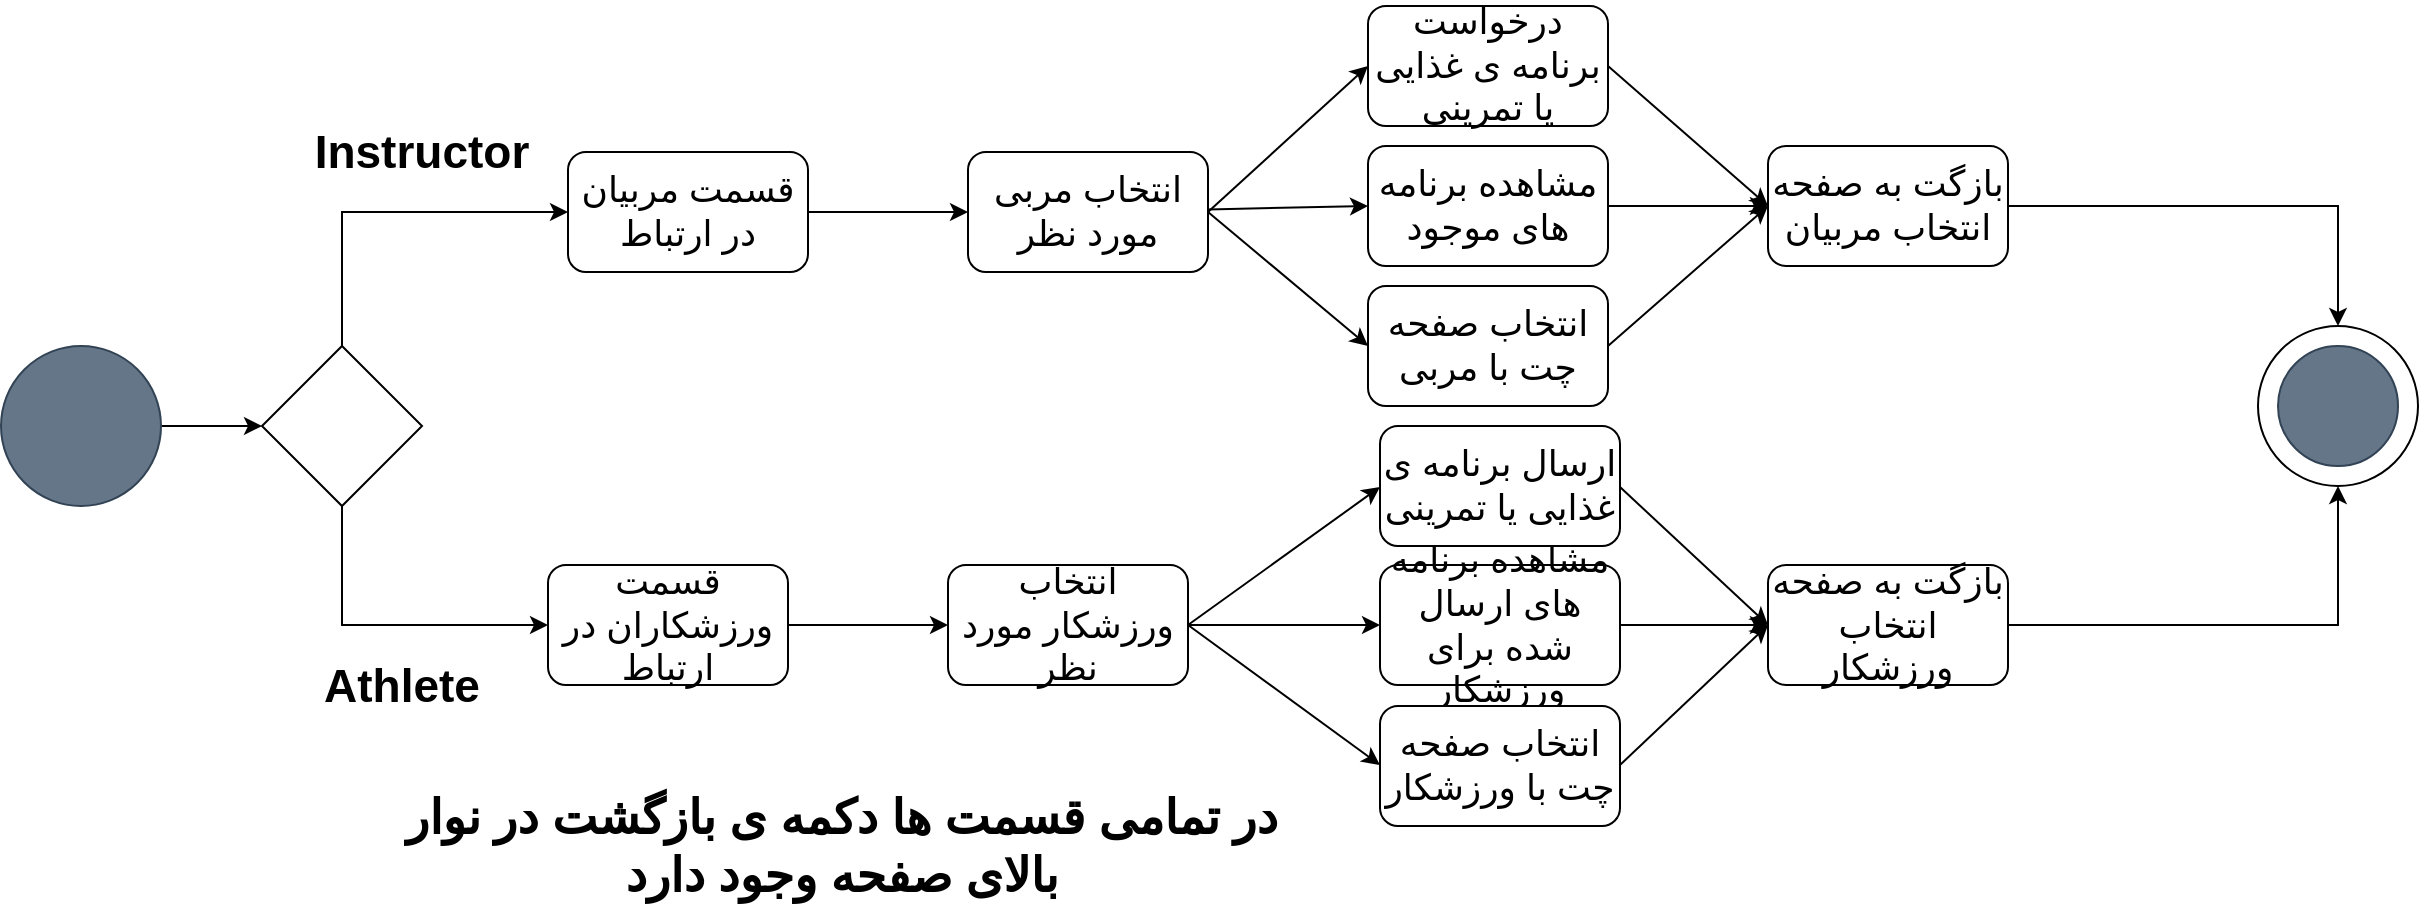 <mxfile version="12.2.3" type="github" pages="1">
  <diagram id="MDsHlCeejwf5DUwr1m0u" name="Page-1">
    <mxGraphModel dx="2557" dy="-292" grid="1" gridSize="10" guides="1" tooltips="1" connect="1" arrows="1" fold="1" page="1" pageScale="1" pageWidth="850" pageHeight="1100" math="0" shadow="0">
      <root>
        <mxCell id="0"/>
        <mxCell id="1" parent="0"/>
        <mxCell id="NJT6fK0iVDnFJrr9anFl-1" value="&lt;font style=&quot;font-size: 18px&quot;&gt;قسمت مربیان در ارتباط&lt;/font&gt;" style="rounded=1;whiteSpace=wrap;html=1;" vertex="1" parent="1">
          <mxGeometry x="-295" y="1533" width="120" height="60" as="geometry"/>
        </mxCell>
        <mxCell id="NJT6fK0iVDnFJrr9anFl-2" value="&lt;font style=&quot;font-size: 18px&quot;&gt;انتخاب مربی مورد نظر&lt;/font&gt;" style="rounded=1;whiteSpace=wrap;html=1;" vertex="1" parent="1">
          <mxGeometry x="-95" y="1533" width="120" height="60" as="geometry"/>
        </mxCell>
        <mxCell id="NJT6fK0iVDnFJrr9anFl-3" value="&lt;font style=&quot;font-size: 18px&quot;&gt;درخواست برنامه ی غذایی یا تمرینی&lt;/font&gt;" style="rounded=1;whiteSpace=wrap;html=1;" vertex="1" parent="1">
          <mxGeometry x="105" y="1460" width="120" height="60" as="geometry"/>
        </mxCell>
        <mxCell id="NJT6fK0iVDnFJrr9anFl-4" value="&lt;font style=&quot;font-size: 18px&quot;&gt;مشاهده برنامه های موجود&lt;/font&gt;" style="rounded=1;whiteSpace=wrap;html=1;" vertex="1" parent="1">
          <mxGeometry x="105" y="1530" width="120" height="60" as="geometry"/>
        </mxCell>
        <mxCell id="NJT6fK0iVDnFJrr9anFl-5" value="&lt;font style=&quot;font-size: 18px&quot;&gt;انتخاب صفحه چت با مربی&lt;/font&gt;" style="rounded=1;whiteSpace=wrap;html=1;" vertex="1" parent="1">
          <mxGeometry x="105" y="1600" width="120" height="60" as="geometry"/>
        </mxCell>
        <mxCell id="NJT6fK0iVDnFJrr9anFl-6" value="" style="endArrow=classic;html=1;exitX=1;exitY=0.5;exitDx=0;exitDy=0;entryX=0;entryY=0.5;entryDx=0;entryDy=0;" edge="1" parent="1" source="NJT6fK0iVDnFJrr9anFl-2" target="NJT6fK0iVDnFJrr9anFl-3">
          <mxGeometry width="50" height="50" relative="1" as="geometry">
            <mxPoint x="45" y="1580" as="sourcePoint"/>
            <mxPoint x="95" y="1530" as="targetPoint"/>
          </mxGeometry>
        </mxCell>
        <mxCell id="NJT6fK0iVDnFJrr9anFl-7" value="" style="endArrow=classic;html=1;entryX=0;entryY=0.5;entryDx=0;entryDy=0;" edge="1" parent="1" source="NJT6fK0iVDnFJrr9anFl-2" target="NJT6fK0iVDnFJrr9anFl-4">
          <mxGeometry width="50" height="50" relative="1" as="geometry">
            <mxPoint x="25" y="1613" as="sourcePoint"/>
            <mxPoint x="95.711" y="1563" as="targetPoint"/>
          </mxGeometry>
        </mxCell>
        <mxCell id="NJT6fK0iVDnFJrr9anFl-8" value="" style="endArrow=classic;html=1;exitX=1;exitY=0.5;exitDx=0;exitDy=0;entryX=0;entryY=0.5;entryDx=0;entryDy=0;" edge="1" parent="1" source="NJT6fK0iVDnFJrr9anFl-2" target="NJT6fK0iVDnFJrr9anFl-5">
          <mxGeometry width="50" height="50" relative="1" as="geometry">
            <mxPoint x="35" y="1630" as="sourcePoint"/>
            <mxPoint x="85" y="1580" as="targetPoint"/>
          </mxGeometry>
        </mxCell>
        <mxCell id="NJT6fK0iVDnFJrr9anFl-36" style="edgeStyle=orthogonalEdgeStyle;rounded=0;orthogonalLoop=1;jettySize=auto;html=1;exitX=1;exitY=0.5;exitDx=0;exitDy=0;entryX=0.5;entryY=0;entryDx=0;entryDy=0;" edge="1" parent="1" source="NJT6fK0iVDnFJrr9anFl-9" target="NJT6fK0iVDnFJrr9anFl-34">
          <mxGeometry relative="1" as="geometry"/>
        </mxCell>
        <mxCell id="NJT6fK0iVDnFJrr9anFl-9" value="&lt;font style=&quot;font-size: 18px&quot;&gt;بازگت به صفحه انتخاب مربیان&lt;/font&gt;" style="rounded=1;whiteSpace=wrap;html=1;" vertex="1" parent="1">
          <mxGeometry x="305" y="1530" width="120" height="60" as="geometry"/>
        </mxCell>
        <mxCell id="NJT6fK0iVDnFJrr9anFl-10" value="" style="endArrow=classic;html=1;entryX=0;entryY=0.5;entryDx=0;entryDy=0;" edge="1" parent="1" target="NJT6fK0iVDnFJrr9anFl-9">
          <mxGeometry width="50" height="50" relative="1" as="geometry">
            <mxPoint x="225" y="1560" as="sourcePoint"/>
            <mxPoint x="275" y="1510" as="targetPoint"/>
          </mxGeometry>
        </mxCell>
        <mxCell id="NJT6fK0iVDnFJrr9anFl-11" value="" style="endArrow=classic;html=1;exitX=1;exitY=0.5;exitDx=0;exitDy=0;entryX=0;entryY=0.5;entryDx=0;entryDy=0;" edge="1" parent="1" source="NJT6fK0iVDnFJrr9anFl-5" target="NJT6fK0iVDnFJrr9anFl-9">
          <mxGeometry width="50" height="50" relative="1" as="geometry">
            <mxPoint x="225" y="1650" as="sourcePoint"/>
            <mxPoint x="275" y="1600" as="targetPoint"/>
          </mxGeometry>
        </mxCell>
        <mxCell id="NJT6fK0iVDnFJrr9anFl-12" value="" style="endArrow=classic;html=1;exitX=1;exitY=0.5;exitDx=0;exitDy=0;entryX=0;entryY=0.5;entryDx=0;entryDy=0;" edge="1" parent="1" source="NJT6fK0iVDnFJrr9anFl-3" target="NJT6fK0iVDnFJrr9anFl-9">
          <mxGeometry width="50" height="50" relative="1" as="geometry">
            <mxPoint x="255" y="1510" as="sourcePoint"/>
            <mxPoint x="305" y="1460" as="targetPoint"/>
          </mxGeometry>
        </mxCell>
        <mxCell id="NJT6fK0iVDnFJrr9anFl-13" value="" style="endArrow=classic;html=1;entryX=0;entryY=0.5;entryDx=0;entryDy=0;exitX=1;exitY=0.5;exitDx=0;exitDy=0;" edge="1" parent="1" source="NJT6fK0iVDnFJrr9anFl-1" target="NJT6fK0iVDnFJrr9anFl-2">
          <mxGeometry width="50" height="50" relative="1" as="geometry">
            <mxPoint x="-155" y="1580" as="sourcePoint"/>
            <mxPoint x="-125" y="1510" as="targetPoint"/>
          </mxGeometry>
        </mxCell>
        <mxCell id="NJT6fK0iVDnFJrr9anFl-14" value="&lt;font style=&quot;font-size: 18px&quot;&gt;قسمت ورزشکاران در ارتباط&lt;/font&gt;" style="rounded=1;whiteSpace=wrap;html=1;" vertex="1" parent="1">
          <mxGeometry x="-305" y="1739.5" width="120" height="60" as="geometry"/>
        </mxCell>
        <mxCell id="NJT6fK0iVDnFJrr9anFl-15" value="&lt;font style=&quot;font-size: 18px&quot;&gt;انتخاب ورزشکار مورد نظر&lt;/font&gt;" style="rounded=1;whiteSpace=wrap;html=1;" vertex="1" parent="1">
          <mxGeometry x="-105" y="1739.5" width="120" height="60" as="geometry"/>
        </mxCell>
        <mxCell id="NJT6fK0iVDnFJrr9anFl-16" value="&lt;font style=&quot;font-size: 18px&quot;&gt;ارسال برنامه ی غذایی یا تمرینی&lt;/font&gt;" style="rounded=1;whiteSpace=wrap;html=1;" vertex="1" parent="1">
          <mxGeometry x="111" y="1670" width="120" height="60" as="geometry"/>
        </mxCell>
        <mxCell id="NJT6fK0iVDnFJrr9anFl-17" value="&lt;font style=&quot;font-size: 18px&quot;&gt;مشاهده برنامه های ارسال شده برای ورزشکار&lt;/font&gt;" style="rounded=1;whiteSpace=wrap;html=1;" vertex="1" parent="1">
          <mxGeometry x="111" y="1739.5" width="120" height="60" as="geometry"/>
        </mxCell>
        <mxCell id="NJT6fK0iVDnFJrr9anFl-18" value="&lt;font style=&quot;font-size: 18px&quot;&gt;انتخاب صفحه چت با ورزشکار&lt;/font&gt;" style="rounded=1;whiteSpace=wrap;html=1;" vertex="1" parent="1">
          <mxGeometry x="111" y="1810" width="120" height="60" as="geometry"/>
        </mxCell>
        <mxCell id="NJT6fK0iVDnFJrr9anFl-19" value="" style="endArrow=classic;html=1;exitX=1;exitY=0.5;exitDx=0;exitDy=0;entryX=0;entryY=0.5;entryDx=0;entryDy=0;" edge="1" parent="1" source="NJT6fK0iVDnFJrr9anFl-15">
          <mxGeometry width="50" height="50" relative="1" as="geometry">
            <mxPoint x="45" y="1609.5" as="sourcePoint"/>
            <mxPoint x="111" y="1700.5" as="targetPoint"/>
          </mxGeometry>
        </mxCell>
        <mxCell id="NJT6fK0iVDnFJrr9anFl-20" value="" style="endArrow=classic;html=1;entryX=0;entryY=0.5;entryDx=0;entryDy=0;" edge="1" parent="1" source="NJT6fK0iVDnFJrr9anFl-15" target="NJT6fK0iVDnFJrr9anFl-17">
          <mxGeometry width="50" height="50" relative="1" as="geometry">
            <mxPoint x="25" y="1642.5" as="sourcePoint"/>
            <mxPoint x="95.711" y="1592.5" as="targetPoint"/>
          </mxGeometry>
        </mxCell>
        <mxCell id="NJT6fK0iVDnFJrr9anFl-21" value="" style="endArrow=classic;html=1;exitX=1;exitY=0.5;exitDx=0;exitDy=0;entryX=0;entryY=0.5;entryDx=0;entryDy=0;" edge="1" parent="1" source="NJT6fK0iVDnFJrr9anFl-15">
          <mxGeometry width="50" height="50" relative="1" as="geometry">
            <mxPoint x="35" y="1659.5" as="sourcePoint"/>
            <mxPoint x="111" y="1839.5" as="targetPoint"/>
          </mxGeometry>
        </mxCell>
        <mxCell id="NJT6fK0iVDnFJrr9anFl-37" style="edgeStyle=orthogonalEdgeStyle;rounded=0;orthogonalLoop=1;jettySize=auto;html=1;exitX=1;exitY=0.5;exitDx=0;exitDy=0;entryX=0.5;entryY=1;entryDx=0;entryDy=0;" edge="1" parent="1" source="NJT6fK0iVDnFJrr9anFl-22" target="NJT6fK0iVDnFJrr9anFl-34">
          <mxGeometry relative="1" as="geometry"/>
        </mxCell>
        <mxCell id="NJT6fK0iVDnFJrr9anFl-22" value="&lt;font style=&quot;font-size: 18px&quot;&gt;بازگت به صفحه انتخاب ورزشکار&lt;/font&gt;" style="rounded=1;whiteSpace=wrap;html=1;" vertex="1" parent="1">
          <mxGeometry x="305" y="1739.5" width="120" height="60" as="geometry"/>
        </mxCell>
        <mxCell id="NJT6fK0iVDnFJrr9anFl-23" value="" style="endArrow=classic;html=1;entryX=0;entryY=0.5;entryDx=0;entryDy=0;exitX=1;exitY=0.5;exitDx=0;exitDy=0;" edge="1" parent="1" source="NJT6fK0iVDnFJrr9anFl-17">
          <mxGeometry width="50" height="50" relative="1" as="geometry">
            <mxPoint x="225" y="1589.5" as="sourcePoint"/>
            <mxPoint x="305" y="1769.5" as="targetPoint"/>
          </mxGeometry>
        </mxCell>
        <mxCell id="NJT6fK0iVDnFJrr9anFl-24" value="" style="endArrow=classic;html=1;exitX=1;exitY=0.5;exitDx=0;exitDy=0;entryX=0;entryY=0.5;entryDx=0;entryDy=0;" edge="1" parent="1">
          <mxGeometry width="50" height="50" relative="1" as="geometry">
            <mxPoint x="231" y="1839.5" as="sourcePoint"/>
            <mxPoint x="305" y="1769.5" as="targetPoint"/>
          </mxGeometry>
        </mxCell>
        <mxCell id="NJT6fK0iVDnFJrr9anFl-25" value="" style="endArrow=classic;html=1;exitX=1;exitY=0.5;exitDx=0;exitDy=0;entryX=0;entryY=0.5;entryDx=0;entryDy=0;" edge="1" parent="1">
          <mxGeometry width="50" height="50" relative="1" as="geometry">
            <mxPoint x="231" y="1700.5" as="sourcePoint"/>
            <mxPoint x="305" y="1769.5" as="targetPoint"/>
          </mxGeometry>
        </mxCell>
        <mxCell id="NJT6fK0iVDnFJrr9anFl-26" value="" style="endArrow=classic;html=1;entryX=0;entryY=0.5;entryDx=0;entryDy=0;exitX=1;exitY=0.5;exitDx=0;exitDy=0;" edge="1" parent="1" source="NJT6fK0iVDnFJrr9anFl-14" target="NJT6fK0iVDnFJrr9anFl-15">
          <mxGeometry width="50" height="50" relative="1" as="geometry">
            <mxPoint x="-155" y="1609.5" as="sourcePoint"/>
            <mxPoint x="-125" y="1539.5" as="targetPoint"/>
          </mxGeometry>
        </mxCell>
        <mxCell id="NJT6fK0iVDnFJrr9anFl-27" value="&lt;font size=&quot;1&quot;&gt;&lt;b style=&quot;font-size: 24px&quot;&gt;در تمامی قسمت ها دکمه ی بازگشت در نوار بالای صفحه وجود دارد&lt;/b&gt;&lt;/font&gt;" style="text;html=1;strokeColor=none;fillColor=none;align=center;verticalAlign=middle;whiteSpace=wrap;rounded=0;" vertex="1" parent="1">
          <mxGeometry x="-378" y="1870" width="440" height="20" as="geometry"/>
        </mxCell>
        <mxCell id="NJT6fK0iVDnFJrr9anFl-29" style="edgeStyle=orthogonalEdgeStyle;rounded=0;orthogonalLoop=1;jettySize=auto;html=1;exitX=0.5;exitY=0;exitDx=0;exitDy=0;entryX=0;entryY=0.5;entryDx=0;entryDy=0;" edge="1" parent="1" source="NJT6fK0iVDnFJrr9anFl-28" target="NJT6fK0iVDnFJrr9anFl-1">
          <mxGeometry relative="1" as="geometry"/>
        </mxCell>
        <mxCell id="NJT6fK0iVDnFJrr9anFl-30" style="edgeStyle=orthogonalEdgeStyle;rounded=0;orthogonalLoop=1;jettySize=auto;html=1;exitX=0.5;exitY=1;exitDx=0;exitDy=0;entryX=0;entryY=0.5;entryDx=0;entryDy=0;" edge="1" parent="1" source="NJT6fK0iVDnFJrr9anFl-28" target="NJT6fK0iVDnFJrr9anFl-14">
          <mxGeometry relative="1" as="geometry"/>
        </mxCell>
        <mxCell id="NJT6fK0iVDnFJrr9anFl-28" value="" style="rhombus;whiteSpace=wrap;html=1;" vertex="1" parent="1">
          <mxGeometry x="-448" y="1630" width="80" height="80" as="geometry"/>
        </mxCell>
        <mxCell id="NJT6fK0iVDnFJrr9anFl-33" value="" style="edgeStyle=orthogonalEdgeStyle;rounded=0;orthogonalLoop=1;jettySize=auto;html=1;entryX=0;entryY=0.5;entryDx=0;entryDy=0;" edge="1" parent="1" source="NJT6fK0iVDnFJrr9anFl-31" target="NJT6fK0iVDnFJrr9anFl-28">
          <mxGeometry relative="1" as="geometry">
            <mxPoint x="-498" y="1690" as="targetPoint"/>
          </mxGeometry>
        </mxCell>
        <mxCell id="NJT6fK0iVDnFJrr9anFl-31" value="" style="ellipse;whiteSpace=wrap;html=1;aspect=fixed;fillColor=#647687;strokeColor=#314354;fontColor=#ffffff;" vertex="1" parent="1">
          <mxGeometry x="-578.5" y="1630" width="80" height="80" as="geometry"/>
        </mxCell>
        <mxCell id="NJT6fK0iVDnFJrr9anFl-34" value="" style="ellipse;whiteSpace=wrap;html=1;aspect=fixed;" vertex="1" parent="1">
          <mxGeometry x="550" y="1620" width="80" height="80" as="geometry"/>
        </mxCell>
        <mxCell id="NJT6fK0iVDnFJrr9anFl-35" value="" style="ellipse;whiteSpace=wrap;html=1;aspect=fixed;fillColor=#647687;strokeColor=#314354;fontColor=#ffffff;" vertex="1" parent="1">
          <mxGeometry x="560" y="1630" width="60" height="60" as="geometry"/>
        </mxCell>
        <mxCell id="NJT6fK0iVDnFJrr9anFl-39" value="&lt;font style=&quot;font-size: 23px&quot;&gt;&lt;b&gt;Instructor&lt;/b&gt;&lt;/font&gt;" style="text;html=1;strokeColor=none;fillColor=none;align=center;verticalAlign=middle;whiteSpace=wrap;rounded=0;" vertex="1" parent="1">
          <mxGeometry x="-419" y="1503" width="102" height="60" as="geometry"/>
        </mxCell>
        <mxCell id="NJT6fK0iVDnFJrr9anFl-42" value="&lt;font style=&quot;font-size: 23px&quot;&gt;&lt;b&gt;Athlete&lt;/b&gt;&lt;/font&gt;" style="text;html=1;strokeColor=none;fillColor=none;align=center;verticalAlign=middle;whiteSpace=wrap;rounded=0;" vertex="1" parent="1">
          <mxGeometry x="-429" y="1769.5" width="102" height="60" as="geometry"/>
        </mxCell>
      </root>
    </mxGraphModel>
  </diagram>
</mxfile>
